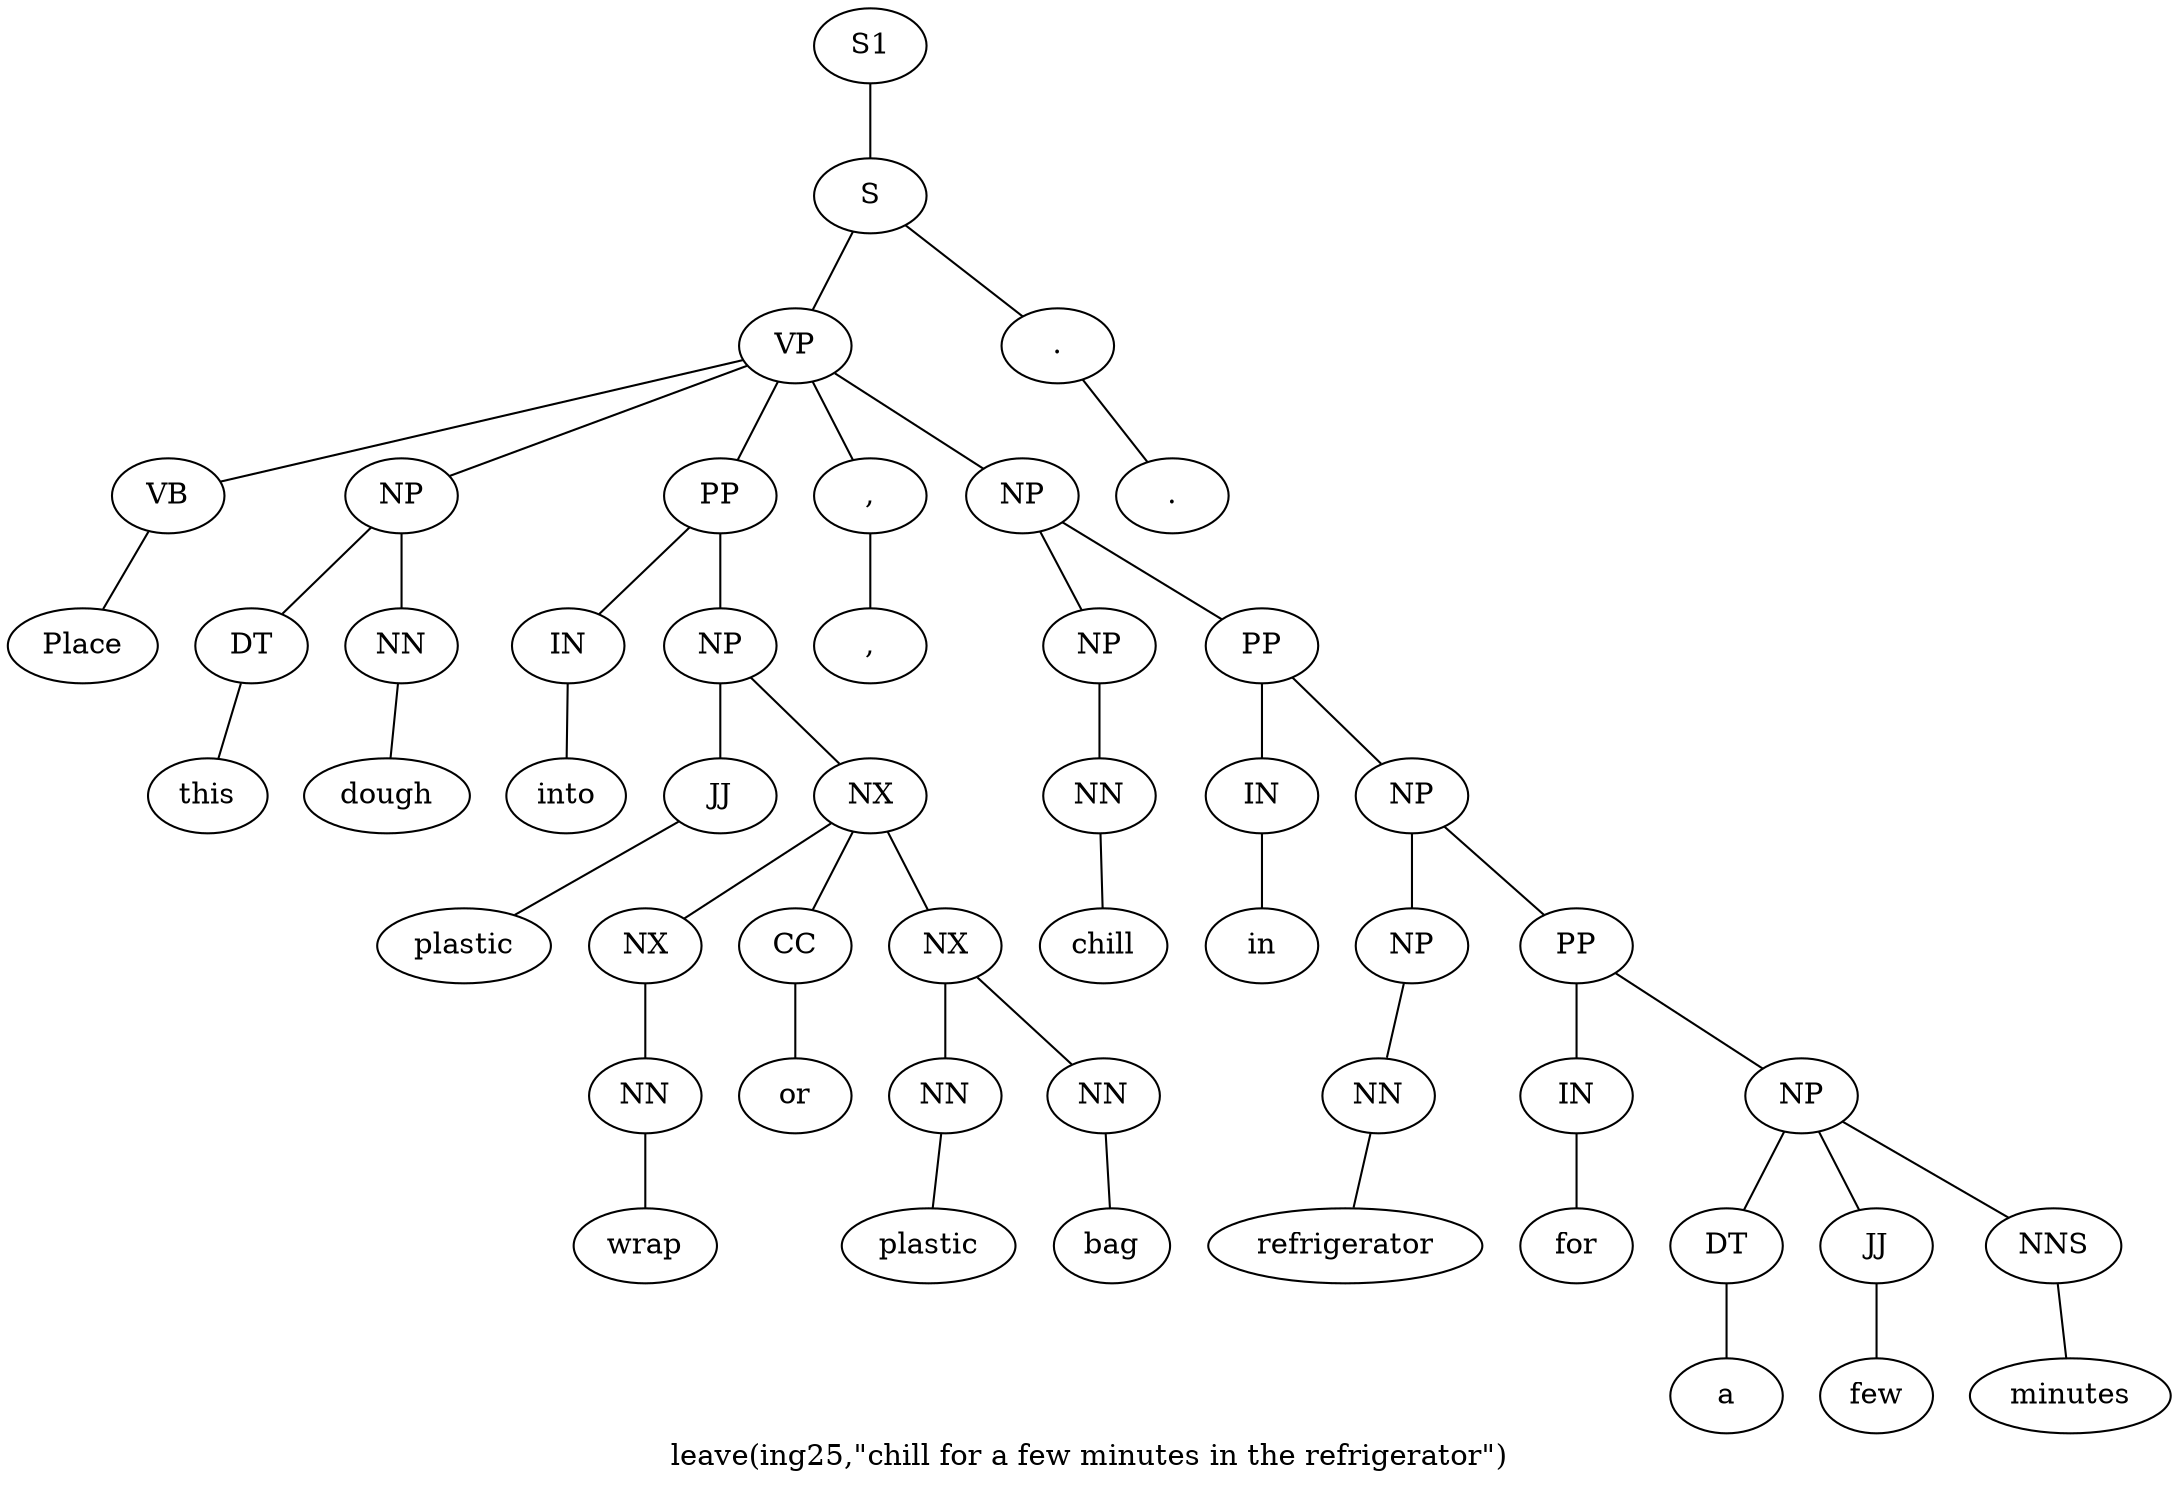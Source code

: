 graph SyntaxGraph {
	label = "leave(ing25,\"chill for a few minutes in the refrigerator\")";
	Node0 [label="S1"];
	Node1 [label="S"];
	Node2 [label="VP"];
	Node3 [label="VB"];
	Node4 [label="Place"];
	Node5 [label="NP"];
	Node6 [label="DT"];
	Node7 [label="this"];
	Node8 [label="NN"];
	Node9 [label="dough"];
	Node10 [label="PP"];
	Node11 [label="IN"];
	Node12 [label="into"];
	Node13 [label="NP"];
	Node14 [label="JJ"];
	Node15 [label="plastic"];
	Node16 [label="NX"];
	Node17 [label="NX"];
	Node18 [label="NN"];
	Node19 [label="wrap"];
	Node20 [label="CC"];
	Node21 [label="or"];
	Node22 [label="NX"];
	Node23 [label="NN"];
	Node24 [label="plastic"];
	Node25 [label="NN"];
	Node26 [label="bag"];
	Node27 [label=","];
	Node28 [label=","];
	Node29 [label="NP"];
	Node30 [label="NP"];
	Node31 [label="NN"];
	Node32 [label="chill"];
	Node33 [label="PP"];
	Node34 [label="IN"];
	Node35 [label="in"];
	Node36 [label="NP"];
	Node37 [label="NP"];
	Node38 [label="NN"];
	Node39 [label="refrigerator"];
	Node40 [label="PP"];
	Node41 [label="IN"];
	Node42 [label="for"];
	Node43 [label="NP"];
	Node44 [label="DT"];
	Node45 [label="a"];
	Node46 [label="JJ"];
	Node47 [label="few"];
	Node48 [label="NNS"];
	Node49 [label="minutes"];
	Node50 [label="."];
	Node51 [label="."];

	Node0 -- Node1;
	Node1 -- Node2;
	Node1 -- Node50;
	Node2 -- Node3;
	Node2 -- Node5;
	Node2 -- Node10;
	Node2 -- Node27;
	Node2 -- Node29;
	Node3 -- Node4;
	Node5 -- Node6;
	Node5 -- Node8;
	Node6 -- Node7;
	Node8 -- Node9;
	Node10 -- Node11;
	Node10 -- Node13;
	Node11 -- Node12;
	Node13 -- Node14;
	Node13 -- Node16;
	Node14 -- Node15;
	Node16 -- Node17;
	Node16 -- Node20;
	Node16 -- Node22;
	Node17 -- Node18;
	Node18 -- Node19;
	Node20 -- Node21;
	Node22 -- Node23;
	Node22 -- Node25;
	Node23 -- Node24;
	Node25 -- Node26;
	Node27 -- Node28;
	Node29 -- Node30;
	Node29 -- Node33;
	Node30 -- Node31;
	Node31 -- Node32;
	Node33 -- Node34;
	Node33 -- Node36;
	Node34 -- Node35;
	Node36 -- Node37;
	Node36 -- Node40;
	Node37 -- Node38;
	Node38 -- Node39;
	Node40 -- Node41;
	Node40 -- Node43;
	Node41 -- Node42;
	Node43 -- Node44;
	Node43 -- Node46;
	Node43 -- Node48;
	Node44 -- Node45;
	Node46 -- Node47;
	Node48 -- Node49;
	Node50 -- Node51;
}